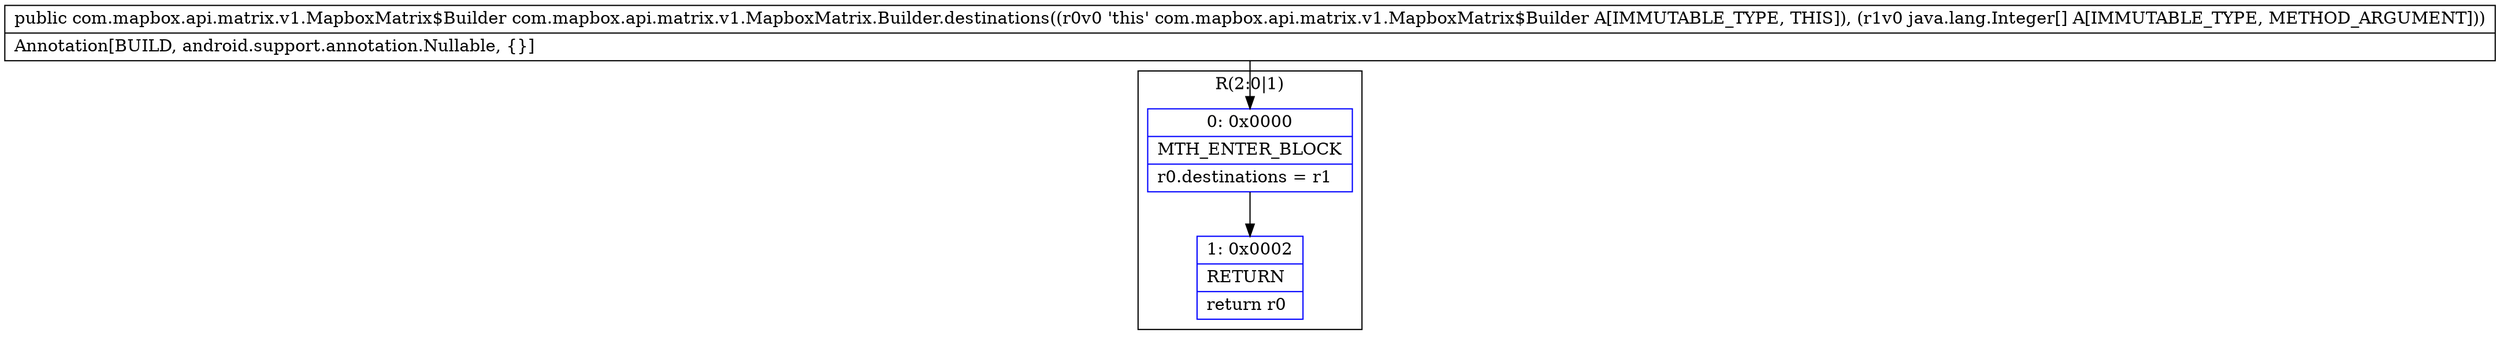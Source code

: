 digraph "CFG forcom.mapbox.api.matrix.v1.MapboxMatrix.Builder.destinations([Ljava\/lang\/Integer;)Lcom\/mapbox\/api\/matrix\/v1\/MapboxMatrix$Builder;" {
subgraph cluster_Region_910014038 {
label = "R(2:0|1)";
node [shape=record,color=blue];
Node_0 [shape=record,label="{0\:\ 0x0000|MTH_ENTER_BLOCK\l|r0.destinations = r1\l}"];
Node_1 [shape=record,label="{1\:\ 0x0002|RETURN\l|return r0\l}"];
}
MethodNode[shape=record,label="{public com.mapbox.api.matrix.v1.MapboxMatrix$Builder com.mapbox.api.matrix.v1.MapboxMatrix.Builder.destinations((r0v0 'this' com.mapbox.api.matrix.v1.MapboxMatrix$Builder A[IMMUTABLE_TYPE, THIS]), (r1v0 java.lang.Integer[] A[IMMUTABLE_TYPE, METHOD_ARGUMENT]))  | Annotation[BUILD, android.support.annotation.Nullable, \{\}]\l}"];
MethodNode -> Node_0;
Node_0 -> Node_1;
}

